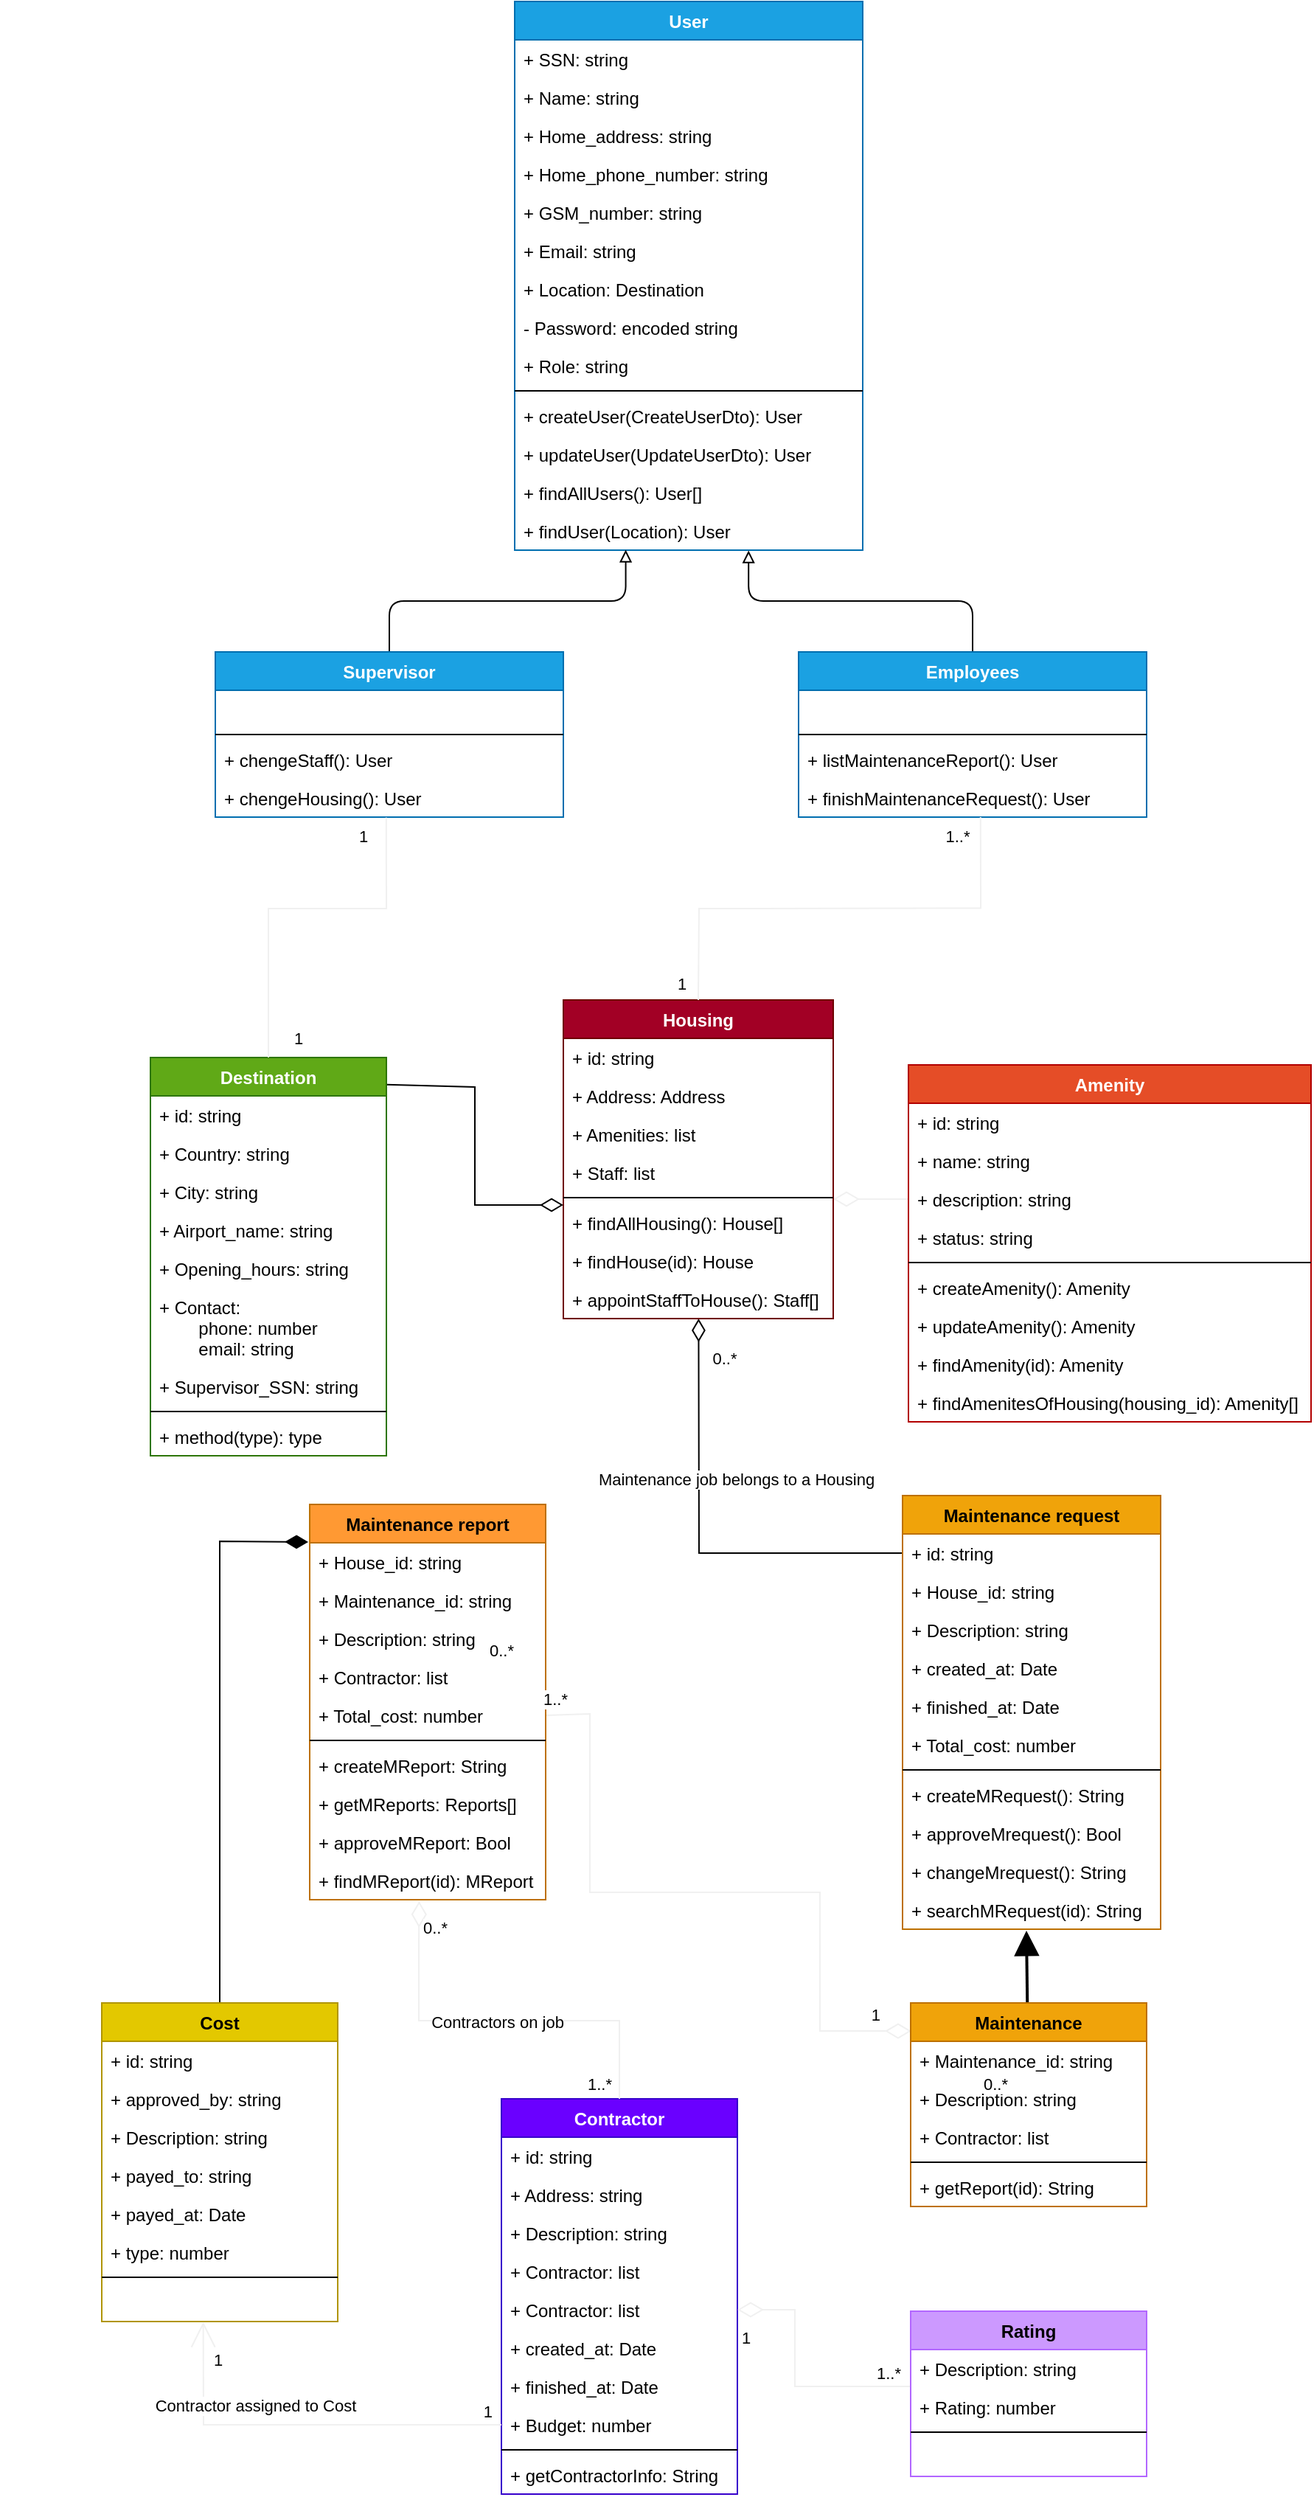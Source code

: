 <mxfile>
    <diagram id="9KU0bBCEW-RaKqwevqUj" name="Page-1">
        <mxGraphModel dx="792" dy="1667" grid="0" gridSize="10" guides="1" tooltips="1" connect="1" arrows="1" fold="1" page="1" pageScale="1" pageWidth="850" pageHeight="1100" math="0" shadow="0">
            <root>
                <mxCell id="0"/>
                <mxCell id="1" parent="0"/>
                <mxCell id="xqXcfZDND8LfCUrQlwkF-1" value="User" style="swimlane;fontStyle=1;align=center;verticalAlign=top;childLayout=stackLayout;horizontal=1;startSize=26;horizontalStack=0;resizeParent=1;resizeParentMax=0;resizeLast=0;collapsible=1;marginBottom=0;fillColor=#1ba1e2;strokeColor=#006EAF;fontColor=#ffffff;" parent="1" vertex="1">
                    <mxGeometry x="307" y="-641" width="236" height="372" as="geometry"/>
                </mxCell>
                <mxCell id="xqXcfZDND8LfCUrQlwkF-2" value="+ SSN: string" style="text;strokeColor=none;fillColor=none;align=left;verticalAlign=top;spacingLeft=4;spacingRight=4;overflow=hidden;rotatable=0;points=[[0,0.5],[1,0.5]];portConstraint=eastwest;" parent="xqXcfZDND8LfCUrQlwkF-1" vertex="1">
                    <mxGeometry y="26" width="236" height="26" as="geometry"/>
                </mxCell>
                <mxCell id="xqXcfZDND8LfCUrQlwkF-5" value="+ Name: string" style="text;strokeColor=none;fillColor=none;align=left;verticalAlign=top;spacingLeft=4;spacingRight=4;overflow=hidden;rotatable=0;points=[[0,0.5],[1,0.5]];portConstraint=eastwest;" parent="xqXcfZDND8LfCUrQlwkF-1" vertex="1">
                    <mxGeometry y="52" width="236" height="26" as="geometry"/>
                </mxCell>
                <mxCell id="61" value="+ Home_address: string" style="text;strokeColor=none;fillColor=none;align=left;verticalAlign=top;spacingLeft=4;spacingRight=4;overflow=hidden;rotatable=0;points=[[0,0.5],[1,0.5]];portConstraint=eastwest;" vertex="1" parent="xqXcfZDND8LfCUrQlwkF-1">
                    <mxGeometry y="78" width="236" height="26" as="geometry"/>
                </mxCell>
                <mxCell id="63" value="+ Home_phone_number: string" style="text;strokeColor=none;fillColor=none;align=left;verticalAlign=top;spacingLeft=4;spacingRight=4;overflow=hidden;rotatable=0;points=[[0,0.5],[1,0.5]];portConstraint=eastwest;" vertex="1" parent="xqXcfZDND8LfCUrQlwkF-1">
                    <mxGeometry y="104" width="236" height="26" as="geometry"/>
                </mxCell>
                <mxCell id="64" value="+ GSM_number: string" style="text;strokeColor=none;fillColor=none;align=left;verticalAlign=top;spacingLeft=4;spacingRight=4;overflow=hidden;rotatable=0;points=[[0,0.5],[1,0.5]];portConstraint=eastwest;" vertex="1" parent="xqXcfZDND8LfCUrQlwkF-1">
                    <mxGeometry y="130" width="236" height="26" as="geometry"/>
                </mxCell>
                <mxCell id="65" value="+ Email: string" style="text;strokeColor=none;fillColor=none;align=left;verticalAlign=top;spacingLeft=4;spacingRight=4;overflow=hidden;rotatable=0;points=[[0,0.5],[1,0.5]];portConstraint=eastwest;" vertex="1" parent="xqXcfZDND8LfCUrQlwkF-1">
                    <mxGeometry y="156" width="236" height="26" as="geometry"/>
                </mxCell>
                <mxCell id="66" value="+ Location: Destination" style="text;strokeColor=none;fillColor=none;align=left;verticalAlign=top;spacingLeft=4;spacingRight=4;overflow=hidden;rotatable=0;points=[[0,0.5],[1,0.5]];portConstraint=eastwest;" vertex="1" parent="xqXcfZDND8LfCUrQlwkF-1">
                    <mxGeometry y="182" width="236" height="26" as="geometry"/>
                </mxCell>
                <mxCell id="xqXcfZDND8LfCUrQlwkF-6" value="- Password: encoded string" style="text;strokeColor=none;fillColor=none;align=left;verticalAlign=top;spacingLeft=4;spacingRight=4;overflow=hidden;rotatable=0;points=[[0,0.5],[1,0.5]];portConstraint=eastwest;" parent="xqXcfZDND8LfCUrQlwkF-1" vertex="1">
                    <mxGeometry y="208" width="236" height="26" as="geometry"/>
                </mxCell>
                <mxCell id="xqXcfZDND8LfCUrQlwkF-7" value="+ Role: string" style="text;strokeColor=none;fillColor=none;align=left;verticalAlign=top;spacingLeft=4;spacingRight=4;overflow=hidden;rotatable=0;points=[[0,0.5],[1,0.5]];portConstraint=eastwest;" parent="xqXcfZDND8LfCUrQlwkF-1" vertex="1">
                    <mxGeometry y="234" width="236" height="26" as="geometry"/>
                </mxCell>
                <mxCell id="xqXcfZDND8LfCUrQlwkF-3" value="" style="line;strokeWidth=1;fillColor=none;align=left;verticalAlign=middle;spacingTop=-1;spacingLeft=3;spacingRight=3;rotatable=0;labelPosition=right;points=[];portConstraint=eastwest;" parent="xqXcfZDND8LfCUrQlwkF-1" vertex="1">
                    <mxGeometry y="260" width="236" height="8" as="geometry"/>
                </mxCell>
                <mxCell id="xqXcfZDND8LfCUrQlwkF-4" value="+ createUser(CreateUserDto): User" style="text;strokeColor=none;fillColor=none;align=left;verticalAlign=top;spacingLeft=4;spacingRight=4;overflow=hidden;rotatable=0;points=[[0,0.5],[1,0.5]];portConstraint=eastwest;" parent="xqXcfZDND8LfCUrQlwkF-1" vertex="1">
                    <mxGeometry y="268" width="236" height="26" as="geometry"/>
                </mxCell>
                <mxCell id="28" value="+ updateUser(UpdateUserDto): User" style="text;strokeColor=none;fillColor=none;align=left;verticalAlign=top;spacingLeft=4;spacingRight=4;overflow=hidden;rotatable=0;points=[[0,0.5],[1,0.5]];portConstraint=eastwest;" vertex="1" parent="xqXcfZDND8LfCUrQlwkF-1">
                    <mxGeometry y="294" width="236" height="26" as="geometry"/>
                </mxCell>
                <mxCell id="29" value="+ findAllUsers(): User[]" style="text;strokeColor=none;fillColor=none;align=left;verticalAlign=top;spacingLeft=4;spacingRight=4;overflow=hidden;rotatable=0;points=[[0,0.5],[1,0.5]];portConstraint=eastwest;" vertex="1" parent="xqXcfZDND8LfCUrQlwkF-1">
                    <mxGeometry y="320" width="236" height="26" as="geometry"/>
                </mxCell>
                <mxCell id="30" value="+ findUser(Location): User" style="text;strokeColor=none;fillColor=none;align=left;verticalAlign=top;spacingLeft=4;spacingRight=4;overflow=hidden;rotatable=0;points=[[0,0.5],[1,0.5]];portConstraint=eastwest;" vertex="1" parent="xqXcfZDND8LfCUrQlwkF-1">
                    <mxGeometry y="346" width="236" height="26" as="geometry"/>
                </mxCell>
                <mxCell id="12" style="edgeStyle=none;html=1;entryX=0;entryY=0.5;entryDx=0;entryDy=0;startArrow=diamondThin;startFill=0;endArrow=none;endFill=0;endSize=14;startSize=13;rounded=0;" edge="1" parent="1" source="xqXcfZDND8LfCUrQlwkF-8" target="xqXcfZDND8LfCUrQlwkF-36">
                    <mxGeometry relative="1" as="geometry">
                        <Array as="points">
                            <mxPoint x="432" y="411"/>
                        </Array>
                    </mxGeometry>
                </mxCell>
                <mxCell id="79" style="edgeStyle=none;rounded=0;jumpStyle=line;html=1;entryX=0;entryY=0.5;entryDx=0;entryDy=0;fontSize=11;startArrow=diamondThin;startFill=0;endArrow=none;endFill=0;startSize=15;endSize=16;strokeColor=#f0f0f0;" edge="1" parent="1" target="70">
                    <mxGeometry relative="1" as="geometry">
                        <mxPoint x="523" y="171" as="sourcePoint"/>
                    </mxGeometry>
                </mxCell>
                <mxCell id="xqXcfZDND8LfCUrQlwkF-8" value="Housing" style="swimlane;fontStyle=1;align=center;verticalAlign=top;childLayout=stackLayout;horizontal=1;startSize=26;horizontalStack=0;resizeParent=1;resizeParentMax=0;resizeLast=0;collapsible=1;marginBottom=0;fillColor=#a20025;strokeColor=#6F0000;fontColor=#ffffff;" parent="1" vertex="1">
                    <mxGeometry x="340" y="36" width="183" height="216" as="geometry"/>
                </mxCell>
                <mxCell id="xqXcfZDND8LfCUrQlwkF-15" value="+ id: string" style="text;strokeColor=none;fillColor=none;align=left;verticalAlign=top;spacingLeft=4;spacingRight=4;overflow=hidden;rotatable=0;points=[[0,0.5],[1,0.5]];portConstraint=eastwest;" parent="xqXcfZDND8LfCUrQlwkF-8" vertex="1">
                    <mxGeometry y="26" width="183" height="26" as="geometry"/>
                </mxCell>
                <mxCell id="xqXcfZDND8LfCUrQlwkF-9" value="+ Address: Address" style="text;strokeColor=none;fillColor=none;align=left;verticalAlign=top;spacingLeft=4;spacingRight=4;overflow=hidden;rotatable=0;points=[[0,0.5],[1,0.5]];portConstraint=eastwest;" parent="xqXcfZDND8LfCUrQlwkF-8" vertex="1">
                    <mxGeometry y="52" width="183" height="26" as="geometry"/>
                </mxCell>
                <mxCell id="xqXcfZDND8LfCUrQlwkF-10" value="+ Amenities: list" style="text;strokeColor=none;fillColor=none;align=left;verticalAlign=top;spacingLeft=4;spacingRight=4;overflow=hidden;rotatable=0;points=[[0,0.5],[1,0.5]];portConstraint=eastwest;" parent="xqXcfZDND8LfCUrQlwkF-8" vertex="1">
                    <mxGeometry y="78" width="183" height="26" as="geometry"/>
                </mxCell>
                <mxCell id="xqXcfZDND8LfCUrQlwkF-11" value="+ Staff: list" style="text;strokeColor=none;fillColor=none;align=left;verticalAlign=top;spacingLeft=4;spacingRight=4;overflow=hidden;rotatable=0;points=[[0,0.5],[1,0.5]];portConstraint=eastwest;" parent="xqXcfZDND8LfCUrQlwkF-8" vertex="1">
                    <mxGeometry y="104" width="183" height="26" as="geometry"/>
                </mxCell>
                <mxCell id="xqXcfZDND8LfCUrQlwkF-13" value="" style="line;strokeWidth=1;fillColor=none;align=left;verticalAlign=middle;spacingTop=-1;spacingLeft=3;spacingRight=3;rotatable=0;labelPosition=right;points=[];portConstraint=eastwest;" parent="xqXcfZDND8LfCUrQlwkF-8" vertex="1">
                    <mxGeometry y="130" width="183" height="8" as="geometry"/>
                </mxCell>
                <mxCell id="xqXcfZDND8LfCUrQlwkF-14" value="+ findAllHousing(): House[] " style="text;strokeColor=none;fillColor=none;align=left;verticalAlign=top;spacingLeft=4;spacingRight=4;overflow=hidden;rotatable=0;points=[[0,0.5],[1,0.5]];portConstraint=eastwest;" parent="xqXcfZDND8LfCUrQlwkF-8" vertex="1">
                    <mxGeometry y="138" width="183" height="26" as="geometry"/>
                </mxCell>
                <mxCell id="119" value="+ findHouse(id): House" style="text;strokeColor=none;fillColor=none;align=left;verticalAlign=top;spacingLeft=4;spacingRight=4;overflow=hidden;rotatable=0;points=[[0,0.5],[1,0.5]];portConstraint=eastwest;" vertex="1" parent="xqXcfZDND8LfCUrQlwkF-8">
                    <mxGeometry y="164" width="183" height="26" as="geometry"/>
                </mxCell>
                <mxCell id="139" value="+ appointStaffToHouse(): Staff[]" style="text;strokeColor=none;fillColor=none;align=left;verticalAlign=top;spacingLeft=4;spacingRight=4;overflow=hidden;rotatable=0;points=[[0,0.5],[1,0.5]];portConstraint=eastwest;" vertex="1" parent="xqXcfZDND8LfCUrQlwkF-8">
                    <mxGeometry y="190" width="183" height="26" as="geometry"/>
                </mxCell>
                <mxCell id="xqXcfZDND8LfCUrQlwkF-16" value="Destination" style="swimlane;fontStyle=1;align=center;verticalAlign=top;childLayout=stackLayout;horizontal=1;startSize=26;horizontalStack=0;resizeParent=1;resizeParentMax=0;resizeLast=0;collapsible=1;marginBottom=0;fillColor=#60a917;strokeColor=#2D7600;fontColor=#ffffff;" parent="1" vertex="1">
                    <mxGeometry x="60" y="75" width="160" height="270" as="geometry"/>
                </mxCell>
                <mxCell id="xqXcfZDND8LfCUrQlwkF-17" value="+ id: string" style="text;strokeColor=none;fillColor=none;align=left;verticalAlign=top;spacingLeft=4;spacingRight=4;overflow=hidden;rotatable=0;points=[[0,0.5],[1,0.5]];portConstraint=eastwest;" parent="xqXcfZDND8LfCUrQlwkF-16" vertex="1">
                    <mxGeometry y="26" width="160" height="26" as="geometry"/>
                </mxCell>
                <mxCell id="xqXcfZDND8LfCUrQlwkF-18" value="+ Country: string" style="text;strokeColor=none;fillColor=none;align=left;verticalAlign=top;spacingLeft=4;spacingRight=4;overflow=hidden;rotatable=0;points=[[0,0.5],[1,0.5]];portConstraint=eastwest;" parent="xqXcfZDND8LfCUrQlwkF-16" vertex="1">
                    <mxGeometry y="52" width="160" height="26" as="geometry"/>
                </mxCell>
                <mxCell id="xqXcfZDND8LfCUrQlwkF-32" value="+ City: string" style="text;strokeColor=none;fillColor=none;align=left;verticalAlign=top;spacingLeft=4;spacingRight=4;overflow=hidden;rotatable=0;points=[[0,0.5],[1,0.5]];portConstraint=eastwest;" parent="xqXcfZDND8LfCUrQlwkF-16" vertex="1">
                    <mxGeometry y="78" width="160" height="26" as="geometry"/>
                </mxCell>
                <mxCell id="xqXcfZDND8LfCUrQlwkF-34" value="+ Airport_name: string" style="text;strokeColor=none;fillColor=none;align=left;verticalAlign=top;spacingLeft=4;spacingRight=4;overflow=hidden;rotatable=0;points=[[0,0.5],[1,0.5]];portConstraint=eastwest;" parent="xqXcfZDND8LfCUrQlwkF-16" vertex="1">
                    <mxGeometry y="104" width="160" height="26" as="geometry"/>
                </mxCell>
                <mxCell id="xqXcfZDND8LfCUrQlwkF-33" value="+ Opening_hours: string" style="text;strokeColor=none;fillColor=none;align=left;verticalAlign=top;spacingLeft=4;spacingRight=4;overflow=hidden;rotatable=0;points=[[0,0.5],[1,0.5]];portConstraint=eastwest;" parent="xqXcfZDND8LfCUrQlwkF-16" vertex="1">
                    <mxGeometry y="130" width="160" height="26" as="geometry"/>
                </mxCell>
                <mxCell id="xqXcfZDND8LfCUrQlwkF-19" value="+ Contact: &#10;        phone: number&#10;        email: string" style="text;strokeColor=none;fillColor=none;align=left;verticalAlign=top;spacingLeft=4;spacingRight=4;overflow=hidden;rotatable=0;points=[[0,0.5],[1,0.5]];portConstraint=eastwest;" parent="xqXcfZDND8LfCUrQlwkF-16" vertex="1">
                    <mxGeometry y="156" width="160" height="54" as="geometry"/>
                </mxCell>
                <mxCell id="xqXcfZDND8LfCUrQlwkF-20" value="+ Supervisor_SSN: string" style="text;strokeColor=none;fillColor=none;align=left;verticalAlign=top;spacingLeft=4;spacingRight=4;overflow=hidden;rotatable=0;points=[[0,0.5],[1,0.5]];portConstraint=eastwest;" parent="xqXcfZDND8LfCUrQlwkF-16" vertex="1">
                    <mxGeometry y="210" width="160" height="26" as="geometry"/>
                </mxCell>
                <mxCell id="xqXcfZDND8LfCUrQlwkF-22" value="" style="line;strokeWidth=1;fillColor=none;align=left;verticalAlign=middle;spacingTop=-1;spacingLeft=3;spacingRight=3;rotatable=0;labelPosition=right;points=[];portConstraint=eastwest;" parent="xqXcfZDND8LfCUrQlwkF-16" vertex="1">
                    <mxGeometry y="236" width="160" height="8" as="geometry"/>
                </mxCell>
                <mxCell id="xqXcfZDND8LfCUrQlwkF-23" value="+ method(type): type" style="text;strokeColor=none;fillColor=none;align=left;verticalAlign=top;spacingLeft=4;spacingRight=4;overflow=hidden;rotatable=0;points=[[0,0.5],[1,0.5]];portConstraint=eastwest;" parent="xqXcfZDND8LfCUrQlwkF-16" vertex="1">
                    <mxGeometry y="244" width="160" height="26" as="geometry"/>
                </mxCell>
                <mxCell id="15" style="edgeStyle=none;html=1;fontSize=8;startArrow=diamondThin;startFill=1;endArrow=none;endFill=0;startSize=13;endSize=14;entryX=0.5;entryY=0;entryDx=0;entryDy=0;exitX=-0.006;exitY=0.095;exitDx=0;exitDy=0;exitPerimeter=0;jumpStyle=line;rounded=0;" edge="1" parent="1" source="80" target="2">
                    <mxGeometry relative="1" as="geometry">
                        <Array as="points">
                            <mxPoint x="107" y="403"/>
                        </Array>
                    </mxGeometry>
                </mxCell>
                <mxCell id="92" style="edgeStyle=none;rounded=0;jumpStyle=line;html=1;entryX=1;entryY=0.5;entryDx=0;entryDy=0;fontSize=11;startArrow=diamondThin;startFill=0;endArrow=none;endFill=0;startSize=15;endSize=16;strokeColor=#f0f0f0;exitX=0.003;exitY=0.138;exitDx=0;exitDy=0;exitPerimeter=0;" edge="1" parent="1" source="110" target="87">
                    <mxGeometry relative="1" as="geometry">
                        <Array as="points">
                            <mxPoint x="514" y="735"/>
                            <mxPoint x="514" y="641"/>
                            <mxPoint x="425" y="641"/>
                            <mxPoint x="358" y="641"/>
                            <mxPoint x="358" y="520"/>
                        </Array>
                    </mxGeometry>
                </mxCell>
                <mxCell id="xqXcfZDND8LfCUrQlwkF-35" value="Maintenance request" style="swimlane;fontStyle=1;align=center;verticalAlign=top;childLayout=stackLayout;horizontal=1;startSize=26;horizontalStack=0;resizeParent=1;resizeParentMax=0;resizeLast=0;collapsible=1;marginBottom=0;fillColor=#f0a30a;strokeColor=#BD7000;fontColor=#000000;" parent="1" vertex="1">
                    <mxGeometry x="570" y="372" width="175" height="294" as="geometry"/>
                </mxCell>
                <mxCell id="xqXcfZDND8LfCUrQlwkF-36" value="+ id: string" style="text;strokeColor=none;fillColor=none;align=left;verticalAlign=top;spacingLeft=4;spacingRight=4;overflow=hidden;rotatable=0;points=[[0,0.5],[1,0.5]];portConstraint=eastwest;" parent="xqXcfZDND8LfCUrQlwkF-35" vertex="1">
                    <mxGeometry y="26" width="175" height="26" as="geometry"/>
                </mxCell>
                <mxCell id="111" value="+ House_id: string" style="text;strokeColor=none;fillColor=none;align=left;verticalAlign=top;spacingLeft=4;spacingRight=4;overflow=hidden;rotatable=0;points=[[0,0.5],[1,0.5]];portConstraint=eastwest;" vertex="1" parent="xqXcfZDND8LfCUrQlwkF-35">
                    <mxGeometry y="52" width="175" height="26" as="geometry"/>
                </mxCell>
                <mxCell id="xqXcfZDND8LfCUrQlwkF-38" value="+ Description: string" style="text;strokeColor=none;fillColor=none;align=left;verticalAlign=top;spacingLeft=4;spacingRight=4;overflow=hidden;rotatable=0;points=[[0,0.5],[1,0.5]];portConstraint=eastwest;" parent="xqXcfZDND8LfCUrQlwkF-35" vertex="1">
                    <mxGeometry y="78" width="175" height="26" as="geometry"/>
                </mxCell>
                <mxCell id="xqXcfZDND8LfCUrQlwkF-40" value="+ created_at: Date" style="text;strokeColor=none;fillColor=none;align=left;verticalAlign=top;spacingLeft=4;spacingRight=4;overflow=hidden;rotatable=0;points=[[0,0.5],[1,0.5]];portConstraint=eastwest;" parent="xqXcfZDND8LfCUrQlwkF-35" vertex="1">
                    <mxGeometry y="104" width="175" height="26" as="geometry"/>
                </mxCell>
                <mxCell id="101" value="+ finished_at: Date" style="text;strokeColor=none;fillColor=none;align=left;verticalAlign=top;spacingLeft=4;spacingRight=4;overflow=hidden;rotatable=0;points=[[0,0.5],[1,0.5]];portConstraint=eastwest;" vertex="1" parent="xqXcfZDND8LfCUrQlwkF-35">
                    <mxGeometry y="130" width="175" height="26" as="geometry"/>
                </mxCell>
                <mxCell id="115" value="+ Total_cost: number" style="text;strokeColor=none;fillColor=none;align=left;verticalAlign=top;spacingLeft=4;spacingRight=4;overflow=hidden;rotatable=0;points=[[0,0.5],[1,0.5]];portConstraint=eastwest;" vertex="1" parent="xqXcfZDND8LfCUrQlwkF-35">
                    <mxGeometry y="156" width="175" height="26" as="geometry"/>
                </mxCell>
                <mxCell id="xqXcfZDND8LfCUrQlwkF-41" value="" style="line;strokeWidth=1;fillColor=none;align=left;verticalAlign=middle;spacingTop=-1;spacingLeft=3;spacingRight=3;rotatable=0;labelPosition=right;points=[];portConstraint=eastwest;" parent="xqXcfZDND8LfCUrQlwkF-35" vertex="1">
                    <mxGeometry y="182" width="175" height="8" as="geometry"/>
                </mxCell>
                <mxCell id="xqXcfZDND8LfCUrQlwkF-42" value="+ createMRequest(): String" style="text;strokeColor=none;fillColor=none;align=left;verticalAlign=top;spacingLeft=4;spacingRight=4;overflow=hidden;rotatable=0;points=[[0,0.5],[1,0.5]];portConstraint=eastwest;" parent="xqXcfZDND8LfCUrQlwkF-35" vertex="1">
                    <mxGeometry y="190" width="175" height="26" as="geometry"/>
                </mxCell>
                <mxCell id="125" value="+ approveMrequest(): Bool" style="text;strokeColor=none;fillColor=none;align=left;verticalAlign=top;spacingLeft=4;spacingRight=4;overflow=hidden;rotatable=0;points=[[0,0.5],[1,0.5]];portConstraint=eastwest;" vertex="1" parent="xqXcfZDND8LfCUrQlwkF-35">
                    <mxGeometry y="216" width="175" height="26" as="geometry"/>
                </mxCell>
                <mxCell id="137" value="+ changeMrequest(): String" style="text;strokeColor=none;fillColor=none;align=left;verticalAlign=top;spacingLeft=4;spacingRight=4;overflow=hidden;rotatable=0;points=[[0,0.5],[1,0.5]];portConstraint=eastwest;" vertex="1" parent="xqXcfZDND8LfCUrQlwkF-35">
                    <mxGeometry y="242" width="175" height="26" as="geometry"/>
                </mxCell>
                <mxCell id="136" value="+ searchMRequest(id): String " style="text;strokeColor=none;fillColor=none;align=left;verticalAlign=top;spacingLeft=4;spacingRight=4;overflow=hidden;rotatable=0;points=[[0,0.5],[1,0.5]];portConstraint=eastwest;" vertex="1" parent="xqXcfZDND8LfCUrQlwkF-35">
                    <mxGeometry y="268" width="175" height="26" as="geometry"/>
                </mxCell>
                <mxCell id="2" value="Cost" style="swimlane;fontStyle=1;align=center;verticalAlign=top;childLayout=stackLayout;horizontal=1;startSize=26;horizontalStack=0;resizeParent=1;resizeParentMax=0;resizeLast=0;collapsible=1;marginBottom=0;fillColor=#e3c800;strokeColor=#B09500;fontColor=#000000;" vertex="1" parent="1">
                    <mxGeometry x="27" y="716" width="160" height="216" as="geometry"/>
                </mxCell>
                <mxCell id="3" value="+ id: string" style="text;strokeColor=none;fillColor=none;align=left;verticalAlign=top;spacingLeft=4;spacingRight=4;overflow=hidden;rotatable=0;points=[[0,0.5],[1,0.5]];portConstraint=eastwest;" vertex="1" parent="2">
                    <mxGeometry y="26" width="160" height="26" as="geometry"/>
                </mxCell>
                <mxCell id="4" value="+ approved_by: string" style="text;strokeColor=none;fillColor=none;align=left;verticalAlign=top;spacingLeft=4;spacingRight=4;overflow=hidden;rotatable=0;points=[[0,0.5],[1,0.5]];portConstraint=eastwest;" vertex="1" parent="2">
                    <mxGeometry y="52" width="160" height="26" as="geometry"/>
                </mxCell>
                <mxCell id="5" value="+ Description: string" style="text;strokeColor=none;fillColor=none;align=left;verticalAlign=top;spacingLeft=4;spacingRight=4;overflow=hidden;rotatable=0;points=[[0,0.5],[1,0.5]];portConstraint=eastwest;" vertex="1" parent="2">
                    <mxGeometry y="78" width="160" height="26" as="geometry"/>
                </mxCell>
                <mxCell id="6" value="+ payed_to: string" style="text;strokeColor=none;fillColor=none;align=left;verticalAlign=top;spacingLeft=4;spacingRight=4;overflow=hidden;rotatable=0;points=[[0,0.5],[1,0.5]];portConstraint=eastwest;" vertex="1" parent="2">
                    <mxGeometry y="104" width="160" height="26" as="geometry"/>
                </mxCell>
                <mxCell id="7" value="+ payed_at: Date" style="text;strokeColor=none;fillColor=none;align=left;verticalAlign=top;spacingLeft=4;spacingRight=4;overflow=hidden;rotatable=0;points=[[0,0.5],[1,0.5]];portConstraint=eastwest;" vertex="1" parent="2">
                    <mxGeometry y="130" width="160" height="26" as="geometry"/>
                </mxCell>
                <mxCell id="9" value="+ type: number" style="text;strokeColor=none;fillColor=none;align=left;verticalAlign=top;spacingLeft=4;spacingRight=4;overflow=hidden;rotatable=0;points=[[0,0.5],[1,0.5]];portConstraint=eastwest;" vertex="1" parent="2">
                    <mxGeometry y="156" width="160" height="26" as="geometry"/>
                </mxCell>
                <mxCell id="10" value="" style="line;strokeWidth=1;fillColor=none;align=left;verticalAlign=middle;spacingTop=-1;spacingLeft=3;spacingRight=3;rotatable=0;labelPosition=right;points=[];portConstraint=eastwest;" vertex="1" parent="2">
                    <mxGeometry y="182" width="160" height="8" as="geometry"/>
                </mxCell>
                <mxCell id="11" value=" " style="text;strokeColor=none;fillColor=none;align=left;verticalAlign=top;spacingLeft=4;spacingRight=4;overflow=hidden;rotatable=0;points=[[0,0.5],[1,0.5]];portConstraint=eastwest;" vertex="1" parent="2">
                    <mxGeometry y="190" width="160" height="26" as="geometry"/>
                </mxCell>
                <mxCell id="13" value="0..*" style="text;html=1;resizable=0;autosize=1;align=center;verticalAlign=middle;points=[];fillColor=none;strokeColor=none;rounded=0;fontSize=11;" vertex="1" parent="1">
                    <mxGeometry x="435" y="270" width="27" height="17" as="geometry"/>
                </mxCell>
                <mxCell id="16" value="Contractor" style="swimlane;fontStyle=1;align=center;verticalAlign=top;childLayout=stackLayout;horizontal=1;startSize=26;horizontalStack=0;resizeParent=1;resizeParentMax=0;resizeLast=0;collapsible=1;marginBottom=0;strokeColor=#3700CC;fontColor=#ffffff;fillColor=#6a00ff;" vertex="1" parent="1">
                    <mxGeometry x="298" y="781" width="160" height="268" as="geometry"/>
                </mxCell>
                <mxCell id="17" value="+ id: string" style="text;strokeColor=none;fillColor=none;align=left;verticalAlign=top;spacingLeft=4;spacingRight=4;overflow=hidden;rotatable=0;points=[[0,0.5],[1,0.5]];portConstraint=eastwest;" vertex="1" parent="16">
                    <mxGeometry y="26" width="160" height="26" as="geometry"/>
                </mxCell>
                <mxCell id="18" value="+ Address: string" style="text;strokeColor=none;fillColor=none;align=left;verticalAlign=top;spacingLeft=4;spacingRight=4;overflow=hidden;rotatable=0;points=[[0,0.5],[1,0.5]];portConstraint=eastwest;" vertex="1" parent="16">
                    <mxGeometry y="52" width="160" height="26" as="geometry"/>
                </mxCell>
                <mxCell id="19" value="+ Description: string" style="text;strokeColor=none;fillColor=none;align=left;verticalAlign=top;spacingLeft=4;spacingRight=4;overflow=hidden;rotatable=0;points=[[0,0.5],[1,0.5]];portConstraint=eastwest;" vertex="1" parent="16">
                    <mxGeometry y="78" width="160" height="26" as="geometry"/>
                </mxCell>
                <mxCell id="36" value="+ Contractor: list" style="text;strokeColor=none;fillColor=none;align=left;verticalAlign=top;spacingLeft=4;spacingRight=4;overflow=hidden;rotatable=0;points=[[0,0.5],[1,0.5]];portConstraint=eastwest;" vertex="1" parent="16">
                    <mxGeometry y="104" width="160" height="26" as="geometry"/>
                </mxCell>
                <mxCell id="20" value="+ Contractor: list" style="text;strokeColor=none;fillColor=none;align=left;verticalAlign=top;spacingLeft=4;spacingRight=4;overflow=hidden;rotatable=0;points=[[0,0.5],[1,0.5]];portConstraint=eastwest;" vertex="1" parent="16">
                    <mxGeometry y="130" width="160" height="26" as="geometry"/>
                </mxCell>
                <mxCell id="21" value="+ created_at: Date" style="text;strokeColor=none;fillColor=none;align=left;verticalAlign=top;spacingLeft=4;spacingRight=4;overflow=hidden;rotatable=0;points=[[0,0.5],[1,0.5]];portConstraint=eastwest;" vertex="1" parent="16">
                    <mxGeometry y="156" width="160" height="26" as="geometry"/>
                </mxCell>
                <mxCell id="22" value="+ finished_at: Date" style="text;strokeColor=none;fillColor=none;align=left;verticalAlign=top;spacingLeft=4;spacingRight=4;overflow=hidden;rotatable=0;points=[[0,0.5],[1,0.5]];portConstraint=eastwest;" vertex="1" parent="16">
                    <mxGeometry y="182" width="160" height="26" as="geometry"/>
                </mxCell>
                <mxCell id="23" value="+ Budget: number" style="text;strokeColor=none;fillColor=none;align=left;verticalAlign=top;spacingLeft=4;spacingRight=4;overflow=hidden;rotatable=0;points=[[0,0.5],[1,0.5]];portConstraint=eastwest;" vertex="1" parent="16">
                    <mxGeometry y="208" width="160" height="26" as="geometry"/>
                </mxCell>
                <mxCell id="24" value="" style="line;strokeWidth=1;fillColor=none;align=left;verticalAlign=middle;spacingTop=-1;spacingLeft=3;spacingRight=3;rotatable=0;labelPosition=right;points=[];portConstraint=eastwest;" vertex="1" parent="16">
                    <mxGeometry y="234" width="160" height="8" as="geometry"/>
                </mxCell>
                <mxCell id="25" value="+ getContractorInfo: String" style="text;strokeColor=none;fillColor=none;align=left;verticalAlign=top;spacingLeft=4;spacingRight=4;overflow=hidden;rotatable=0;points=[[0,0.5],[1,0.5]];portConstraint=eastwest;" vertex="1" parent="16">
                    <mxGeometry y="242" width="160" height="26" as="geometry"/>
                </mxCell>
                <mxCell id="27" style="edgeStyle=none;html=1;entryX=1.003;entryY=0.068;entryDx=0;entryDy=0;startArrow=diamondThin;startFill=0;endArrow=none;endFill=0;endSize=14;startSize=13;entryPerimeter=0;rounded=0;" edge="1" parent="1" target="xqXcfZDND8LfCUrQlwkF-16">
                    <mxGeometry relative="1" as="geometry">
                        <mxPoint x="340" y="175" as="sourcePoint"/>
                        <mxPoint x="420" y="356" as="targetPoint"/>
                        <Array as="points">
                            <mxPoint x="280" y="175"/>
                            <mxPoint x="280" y="95"/>
                        </Array>
                    </mxGeometry>
                </mxCell>
                <mxCell id="32" value="" style="endArrow=none;html=1;fontSize=11;startSize=15;endSize=16;strokeColor=#f0f0f0;endFill=0;startArrow=open;startFill=0;exitX=0.43;exitY=1.01;exitDx=0;exitDy=0;exitPerimeter=0;rounded=0;entryX=0;entryY=0.5;entryDx=0;entryDy=0;" edge="1" parent="1" source="11" target="23">
                    <mxGeometry relative="1" as="geometry">
                        <mxPoint x="107" y="902" as="sourcePoint"/>
                        <mxPoint x="201" y="926" as="targetPoint"/>
                        <Array as="points">
                            <mxPoint x="96" y="1002"/>
                        </Array>
                    </mxGeometry>
                </mxCell>
                <mxCell id="33" value="Contractor assigned to Cost" style="edgeLabel;resizable=0;html=1;align=center;verticalAlign=middle;" connectable="0" vertex="1" parent="32">
                    <mxGeometry relative="1" as="geometry">
                        <mxPoint x="-32" y="-13" as="offset"/>
                    </mxGeometry>
                </mxCell>
                <mxCell id="34" value="1" style="edgeLabel;resizable=0;html=1;align=left;verticalAlign=bottom;" connectable="0" vertex="1" parent="32">
                    <mxGeometry x="-1" relative="1" as="geometry">
                        <mxPoint x="5" y="34" as="offset"/>
                    </mxGeometry>
                </mxCell>
                <mxCell id="35" value="1" style="edgeLabel;resizable=0;html=1;align=right;verticalAlign=bottom;" connectable="0" vertex="1" parent="32">
                    <mxGeometry x="1" relative="1" as="geometry">
                        <mxPoint x="-5" y="-1" as="offset"/>
                    </mxGeometry>
                </mxCell>
                <mxCell id="37" value="" style="endArrow=none;html=1;fontSize=11;startSize=15;endSize=16;strokeColor=#f0f0f0;endFill=0;startArrow=diamondThin;startFill=0;rounded=0;entryX=0.5;entryY=0;entryDx=0;entryDy=0;exitX=0.464;exitY=1.038;exitDx=0;exitDy=0;exitPerimeter=0;" edge="1" parent="1" source="143" target="16">
                    <mxGeometry relative="1" as="geometry">
                        <mxPoint x="242" y="630" as="sourcePoint"/>
                        <mxPoint x="304" y="734" as="targetPoint"/>
                        <Array as="points">
                            <mxPoint x="242" y="676"/>
                            <mxPoint x="242" y="728"/>
                            <mxPoint x="378" y="728"/>
                        </Array>
                    </mxGeometry>
                </mxCell>
                <mxCell id="38" value="Contractors on job" style="edgeLabel;resizable=0;html=1;align=center;verticalAlign=middle;" connectable="0" vertex="1" parent="37">
                    <mxGeometry relative="1" as="geometry">
                        <mxPoint x="-1" y="1" as="offset"/>
                    </mxGeometry>
                </mxCell>
                <mxCell id="39" value="0..*" style="edgeLabel;resizable=0;html=1;align=left;verticalAlign=bottom;" connectable="0" vertex="1" parent="37">
                    <mxGeometry x="-1" relative="1" as="geometry">
                        <mxPoint x="1" y="27" as="offset"/>
                    </mxGeometry>
                </mxCell>
                <mxCell id="40" value="1..*" style="edgeLabel;resizable=0;html=1;align=right;verticalAlign=bottom;" connectable="0" vertex="1" parent="37">
                    <mxGeometry x="1" relative="1" as="geometry">
                        <mxPoint x="-5" y="-1" as="offset"/>
                    </mxGeometry>
                </mxCell>
                <mxCell id="41" value="Maintenance job belongs to a Housing" style="edgeLabel;resizable=0;html=1;align=center;verticalAlign=middle;" connectable="0" vertex="1" parent="37">
                    <mxGeometry relative="1" as="geometry">
                        <mxPoint x="161" y="-367" as="offset"/>
                    </mxGeometry>
                </mxCell>
                <mxCell id="93" value="0..*" style="edgeLabel;resizable=0;html=1;align=left;verticalAlign=bottom;" connectable="0" vertex="1" parent="37">
                    <mxGeometry x="-1" relative="1" as="geometry">
                        <mxPoint x="46" y="-161" as="offset"/>
                    </mxGeometry>
                </mxCell>
                <mxCell id="167" style="edgeStyle=orthogonalEdgeStyle;html=1;entryX=0.319;entryY=0.991;entryDx=0;entryDy=0;entryPerimeter=0;startArrow=none;startFill=0;endArrow=block;endFill=0;" edge="1" parent="1" source="42" target="30">
                    <mxGeometry relative="1" as="geometry"/>
                </mxCell>
                <mxCell id="42" value="Supervisor" style="swimlane;fontStyle=1;align=center;verticalAlign=top;childLayout=stackLayout;horizontal=1;startSize=26;horizontalStack=0;resizeParent=1;resizeParentMax=0;resizeLast=0;collapsible=1;marginBottom=0;fillColor=#1ba1e2;strokeColor=#006EAF;fontColor=#ffffff;" vertex="1" parent="1">
                    <mxGeometry x="104" y="-200" width="236" height="112" as="geometry"/>
                </mxCell>
                <mxCell id="43" value=" " style="text;strokeColor=none;fillColor=none;align=left;verticalAlign=top;spacingLeft=4;spacingRight=4;overflow=hidden;rotatable=0;points=[[0,0.5],[1,0.5]];portConstraint=eastwest;" vertex="1" parent="42">
                    <mxGeometry y="26" width="236" height="26" as="geometry"/>
                </mxCell>
                <mxCell id="47" value="" style="line;strokeWidth=1;fillColor=none;align=left;verticalAlign=middle;spacingTop=-1;spacingLeft=3;spacingRight=3;rotatable=0;labelPosition=right;points=[];portConstraint=eastwest;" vertex="1" parent="42">
                    <mxGeometry y="52" width="236" height="8" as="geometry"/>
                </mxCell>
                <mxCell id="104" value="+ chengeStaff(): User" style="text;strokeColor=none;fillColor=none;align=left;verticalAlign=top;spacingLeft=4;spacingRight=4;overflow=hidden;rotatable=0;points=[[0,0.5],[1,0.5]];portConstraint=eastwest;" vertex="1" parent="42">
                    <mxGeometry y="60" width="236" height="26" as="geometry"/>
                </mxCell>
                <mxCell id="106" value="+ chengeHousing(): User" style="text;strokeColor=none;fillColor=none;align=left;verticalAlign=top;spacingLeft=4;spacingRight=4;overflow=hidden;rotatable=0;points=[[0,0.5],[1,0.5]];portConstraint=eastwest;" vertex="1" parent="42">
                    <mxGeometry y="86" width="236" height="26" as="geometry"/>
                </mxCell>
                <mxCell id="168" style="edgeStyle=orthogonalEdgeStyle;html=1;entryX=0.672;entryY=1.009;entryDx=0;entryDy=0;entryPerimeter=0;startArrow=none;startFill=0;endArrow=block;endFill=0;" edge="1" parent="1" source="54" target="30">
                    <mxGeometry relative="1" as="geometry"/>
                </mxCell>
                <mxCell id="54" value="Employees" style="swimlane;fontStyle=1;align=center;verticalAlign=top;childLayout=stackLayout;horizontal=1;startSize=26;horizontalStack=0;resizeParent=1;resizeParentMax=0;resizeLast=0;collapsible=1;marginBottom=0;fillColor=#1ba1e2;strokeColor=#006EAF;fontColor=#ffffff;" vertex="1" parent="1">
                    <mxGeometry x="499.5" y="-200" width="236" height="112" as="geometry"/>
                </mxCell>
                <mxCell id="60" value=" " style="text;strokeColor=none;fillColor=none;align=left;verticalAlign=top;spacingLeft=4;spacingRight=4;overflow=hidden;rotatable=0;points=[[0,0.5],[1,0.5]];portConstraint=eastwest;" vertex="1" parent="54">
                    <mxGeometry y="26" width="236" height="26" as="geometry"/>
                </mxCell>
                <mxCell id="56" value="" style="line;strokeWidth=1;fillColor=none;align=left;verticalAlign=middle;spacingTop=-1;spacingLeft=3;spacingRight=3;rotatable=0;labelPosition=right;points=[];portConstraint=eastwest;" vertex="1" parent="54">
                    <mxGeometry y="52" width="236" height="8" as="geometry"/>
                </mxCell>
                <mxCell id="57" value="+ listMaintenanceReport(): User" style="text;strokeColor=none;fillColor=none;align=left;verticalAlign=top;spacingLeft=4;spacingRight=4;overflow=hidden;rotatable=0;points=[[0,0.5],[1,0.5]];portConstraint=eastwest;" vertex="1" parent="54">
                    <mxGeometry y="60" width="236" height="26" as="geometry"/>
                </mxCell>
                <mxCell id="109" value="+ finishMaintenanceRequest(): User" style="text;strokeColor=none;fillColor=none;align=left;verticalAlign=top;spacingLeft=4;spacingRight=4;overflow=hidden;rotatable=0;points=[[0,0.5],[1,0.5]];portConstraint=eastwest;" vertex="1" parent="54">
                    <mxGeometry y="86" width="236" height="26" as="geometry"/>
                </mxCell>
                <mxCell id="67" value="Amenity" style="swimlane;fontStyle=1;align=center;verticalAlign=top;childLayout=stackLayout;horizontal=1;startSize=26;horizontalStack=0;resizeParent=1;resizeParentMax=0;resizeLast=0;collapsible=1;marginBottom=0;strokeColor=#B20000;fontColor=#ffffff;fillColor=#E54D27;" vertex="1" parent="1">
                    <mxGeometry x="574" y="80" width="273" height="242" as="geometry"/>
                </mxCell>
                <mxCell id="68" value="+ id: string" style="text;strokeColor=none;fillColor=none;align=left;verticalAlign=top;spacingLeft=4;spacingRight=4;overflow=hidden;rotatable=0;points=[[0,0.5],[1,0.5]];portConstraint=eastwest;" vertex="1" parent="67">
                    <mxGeometry y="26" width="273" height="26" as="geometry"/>
                </mxCell>
                <mxCell id="69" value="+ name: string" style="text;strokeColor=none;fillColor=none;align=left;verticalAlign=top;spacingLeft=4;spacingRight=4;overflow=hidden;rotatable=0;points=[[0,0.5],[1,0.5]];portConstraint=eastwest;" vertex="1" parent="67">
                    <mxGeometry y="52" width="273" height="26" as="geometry"/>
                </mxCell>
                <mxCell id="70" value="+ description: string" style="text;strokeColor=none;fillColor=none;align=left;verticalAlign=top;spacingLeft=4;spacingRight=4;overflow=hidden;rotatable=0;points=[[0,0.5],[1,0.5]];portConstraint=eastwest;" vertex="1" parent="67">
                    <mxGeometry y="78" width="273" height="26" as="geometry"/>
                </mxCell>
                <mxCell id="72" value="+ status: string" style="text;strokeColor=none;fillColor=none;align=left;verticalAlign=top;spacingLeft=4;spacingRight=4;overflow=hidden;rotatable=0;points=[[0,0.5],[1,0.5]];portConstraint=eastwest;" vertex="1" parent="67">
                    <mxGeometry y="104" width="273" height="26" as="geometry"/>
                </mxCell>
                <mxCell id="73" value="" style="line;strokeWidth=1;fillColor=none;align=left;verticalAlign=middle;spacingTop=-1;spacingLeft=3;spacingRight=3;rotatable=0;labelPosition=right;points=[];portConstraint=eastwest;" vertex="1" parent="67">
                    <mxGeometry y="130" width="273" height="8" as="geometry"/>
                </mxCell>
                <mxCell id="74" value="+ createAmenity(): Amenity" style="text;strokeColor=none;fillColor=none;align=left;verticalAlign=top;spacingLeft=4;spacingRight=4;overflow=hidden;rotatable=0;points=[[0,0.5],[1,0.5]];portConstraint=eastwest;" vertex="1" parent="67">
                    <mxGeometry y="138" width="273" height="26" as="geometry"/>
                </mxCell>
                <mxCell id="75" value="+ updateAmenity(): Amenity" style="text;strokeColor=none;fillColor=none;align=left;verticalAlign=top;spacingLeft=4;spacingRight=4;overflow=hidden;rotatable=0;points=[[0,0.5],[1,0.5]];portConstraint=eastwest;" vertex="1" parent="67">
                    <mxGeometry y="164" width="273" height="26" as="geometry"/>
                </mxCell>
                <mxCell id="76" value="+ findAmenity(id): Amenity" style="text;strokeColor=none;fillColor=none;align=left;verticalAlign=top;spacingLeft=4;spacingRight=4;overflow=hidden;rotatable=0;points=[[0,0.5],[1,0.5]];portConstraint=eastwest;" vertex="1" parent="67">
                    <mxGeometry y="190" width="273" height="26" as="geometry"/>
                </mxCell>
                <mxCell id="77" value="+ findAmenitesOfHousing(housing_id): Amenity[]" style="text;strokeColor=none;fillColor=none;align=left;verticalAlign=top;spacingLeft=4;spacingRight=4;overflow=hidden;rotatable=0;points=[[0,0.5],[1,0.5]];portConstraint=eastwest;" vertex="1" parent="67">
                    <mxGeometry y="216" width="273" height="26" as="geometry"/>
                </mxCell>
                <mxCell id="80" value="Maintenance report" style="swimlane;fontStyle=1;align=center;verticalAlign=top;childLayout=stackLayout;horizontal=1;startSize=26;horizontalStack=0;resizeParent=1;resizeParentMax=0;resizeLast=0;collapsible=1;marginBottom=0;strokeColor=#BD7000;fontColor=#000000;fillColor=#FF9933;" vertex="1" parent="1">
                    <mxGeometry x="168" y="378" width="160" height="268" as="geometry"/>
                </mxCell>
                <mxCell id="81" value="+ House_id: string" style="text;strokeColor=none;fillColor=none;align=left;verticalAlign=top;spacingLeft=4;spacingRight=4;overflow=hidden;rotatable=0;points=[[0,0.5],[1,0.5]];portConstraint=eastwest;" vertex="1" parent="80">
                    <mxGeometry y="26" width="160" height="26" as="geometry"/>
                </mxCell>
                <mxCell id="82" value="+ Maintenance_id: string" style="text;strokeColor=none;fillColor=none;align=left;verticalAlign=top;spacingLeft=4;spacingRight=4;overflow=hidden;rotatable=0;points=[[0,0.5],[1,0.5]];portConstraint=eastwest;" vertex="1" parent="80">
                    <mxGeometry y="52" width="160" height="26" as="geometry"/>
                </mxCell>
                <mxCell id="83" value="+ Description: string" style="text;strokeColor=none;fillColor=none;align=left;verticalAlign=top;spacingLeft=4;spacingRight=4;overflow=hidden;rotatable=0;points=[[0,0.5],[1,0.5]];portConstraint=eastwest;" vertex="1" parent="80">
                    <mxGeometry y="78" width="160" height="26" as="geometry"/>
                </mxCell>
                <mxCell id="84" value="+ Contractor: list" style="text;strokeColor=none;fillColor=none;align=left;verticalAlign=top;spacingLeft=4;spacingRight=4;overflow=hidden;rotatable=0;points=[[0,0.5],[1,0.5]];portConstraint=eastwest;" vertex="1" parent="80">
                    <mxGeometry y="104" width="160" height="26" as="geometry"/>
                </mxCell>
                <mxCell id="87" value="+ Total_cost: number" style="text;strokeColor=none;fillColor=none;align=left;verticalAlign=top;spacingLeft=4;spacingRight=4;overflow=hidden;rotatable=0;points=[[0,0.5],[1,0.5]];portConstraint=eastwest;" vertex="1" parent="80">
                    <mxGeometry y="130" width="160" height="26" as="geometry"/>
                </mxCell>
                <mxCell id="88" value="" style="line;strokeWidth=1;fillColor=none;align=left;verticalAlign=middle;spacingTop=-1;spacingLeft=3;spacingRight=3;rotatable=0;labelPosition=right;points=[];portConstraint=eastwest;" vertex="1" parent="80">
                    <mxGeometry y="156" width="160" height="8" as="geometry"/>
                </mxCell>
                <mxCell id="89" value="+ createMReport: String" style="text;strokeColor=none;fillColor=none;align=left;verticalAlign=top;spacingLeft=4;spacingRight=4;overflow=hidden;rotatable=0;points=[[0,0.5],[1,0.5]];portConstraint=eastwest;" vertex="1" parent="80">
                    <mxGeometry y="164" width="160" height="26" as="geometry"/>
                </mxCell>
                <mxCell id="141" value="+ getMReports: Reports[]" style="text;strokeColor=none;fillColor=none;align=left;verticalAlign=top;spacingLeft=4;spacingRight=4;overflow=hidden;rotatable=0;points=[[0,0.5],[1,0.5]];portConstraint=eastwest;" vertex="1" parent="80">
                    <mxGeometry y="190" width="160" height="26" as="geometry"/>
                </mxCell>
                <mxCell id="142" value="+ approveMReport: Bool" style="text;strokeColor=none;fillColor=none;align=left;verticalAlign=top;spacingLeft=4;spacingRight=4;overflow=hidden;rotatable=0;points=[[0,0.5],[1,0.5]];portConstraint=eastwest;" vertex="1" parent="80">
                    <mxGeometry y="216" width="160" height="26" as="geometry"/>
                </mxCell>
                <mxCell id="143" value="+ findMReport(id): MReport " style="text;strokeColor=none;fillColor=none;align=left;verticalAlign=top;spacingLeft=4;spacingRight=4;overflow=hidden;rotatable=0;points=[[0,0.5],[1,0.5]];portConstraint=eastwest;" vertex="1" parent="80">
                    <mxGeometry y="242" width="160" height="26" as="geometry"/>
                </mxCell>
                <mxCell id="102" value="1" style="edgeLabel;resizable=0;html=1;align=right;verticalAlign=bottom;" connectable="0" vertex="1" parent="1">
                    <mxGeometry x="365.997" y="824" as="geometry">
                        <mxPoint x="190" y="-92" as="offset"/>
                    </mxGeometry>
                </mxCell>
                <mxCell id="103" value="1..*" style="edgeLabel;resizable=0;html=1;align=right;verticalAlign=bottom;" connectable="0" vertex="1" parent="1">
                    <mxGeometry x="-41.003" y="704" as="geometry">
                        <mxPoint x="385" y="-186" as="offset"/>
                    </mxGeometry>
                </mxCell>
                <mxCell id="118" style="edgeStyle=none;html=1;endSize=12;endArrow=block;endFill=1;startSize=8;strokeWidth=2;entryX=0.48;entryY=1.038;entryDx=0;entryDy=0;entryPerimeter=0;" edge="1" parent="1" source="110" target="136">
                    <mxGeometry relative="1" as="geometry">
                        <mxPoint x="468" y="644" as="targetPoint"/>
                    </mxGeometry>
                </mxCell>
                <mxCell id="110" value="Maintenance" style="swimlane;fontStyle=1;align=center;verticalAlign=top;childLayout=stackLayout;horizontal=1;startSize=26;horizontalStack=0;resizeParent=1;resizeParentMax=0;resizeLast=0;collapsible=1;marginBottom=0;fillColor=#f0a30a;strokeColor=#BD7000;fontColor=#000000;" vertex="1" parent="1">
                    <mxGeometry x="575.5" y="716" width="160" height="138" as="geometry"/>
                </mxCell>
                <mxCell id="112" value="+ Maintenance_id: string" style="text;strokeColor=none;fillColor=none;align=left;verticalAlign=top;spacingLeft=4;spacingRight=4;overflow=hidden;rotatable=0;points=[[0,0.5],[1,0.5]];portConstraint=eastwest;" vertex="1" parent="110">
                    <mxGeometry y="26" width="160" height="26" as="geometry"/>
                </mxCell>
                <mxCell id="113" value="+ Description: string" style="text;strokeColor=none;fillColor=none;align=left;verticalAlign=top;spacingLeft=4;spacingRight=4;overflow=hidden;rotatable=0;points=[[0,0.5],[1,0.5]];portConstraint=eastwest;" vertex="1" parent="110">
                    <mxGeometry y="52" width="160" height="26" as="geometry"/>
                </mxCell>
                <mxCell id="114" value="+ Contractor: list" style="text;strokeColor=none;fillColor=none;align=left;verticalAlign=top;spacingLeft=4;spacingRight=4;overflow=hidden;rotatable=0;points=[[0,0.5],[1,0.5]];portConstraint=eastwest;" vertex="1" parent="110">
                    <mxGeometry y="78" width="160" height="26" as="geometry"/>
                </mxCell>
                <mxCell id="116" value="" style="line;strokeWidth=1;fillColor=none;align=left;verticalAlign=middle;spacingTop=-1;spacingLeft=3;spacingRight=3;rotatable=0;labelPosition=right;points=[];portConstraint=eastwest;" vertex="1" parent="110">
                    <mxGeometry y="104" width="160" height="8" as="geometry"/>
                </mxCell>
                <mxCell id="117" value="+ getReport(id): String" style="text;strokeColor=none;fillColor=none;align=left;verticalAlign=top;spacingLeft=4;spacingRight=4;overflow=hidden;rotatable=0;points=[[0,0.5],[1,0.5]];portConstraint=eastwest;" vertex="1" parent="110">
                    <mxGeometry y="112" width="160" height="26" as="geometry"/>
                </mxCell>
                <mxCell id="145" value="Rating" style="swimlane;fontStyle=1;align=center;verticalAlign=top;childLayout=stackLayout;horizontal=1;startSize=26;horizontalStack=0;resizeParent=1;resizeParentMax=0;resizeLast=0;collapsible=1;marginBottom=0;fontColor=#000000;fillColor=#CC99FF;strokeColor=#B266FF;" vertex="1" parent="1">
                    <mxGeometry x="575.5" y="925" width="160" height="112" as="geometry"/>
                </mxCell>
                <mxCell id="153" value="+ Description: string" style="text;strokeColor=none;fillColor=none;align=left;verticalAlign=top;spacingLeft=4;spacingRight=4;overflow=hidden;rotatable=0;points=[[0,0.5],[1,0.5]];portConstraint=eastwest;" vertex="1" parent="145">
                    <mxGeometry y="26" width="160" height="26" as="geometry"/>
                </mxCell>
                <mxCell id="156" value="+ Rating: number" style="text;strokeColor=none;fillColor=none;align=left;verticalAlign=top;spacingLeft=4;spacingRight=4;overflow=hidden;rotatable=0;points=[[0,0.5],[1,0.5]];portConstraint=eastwest;" vertex="1" parent="145">
                    <mxGeometry y="52" width="160" height="26" as="geometry"/>
                </mxCell>
                <mxCell id="154" value="" style="line;strokeWidth=1;fillColor=none;align=left;verticalAlign=middle;spacingTop=-1;spacingLeft=3;spacingRight=3;rotatable=0;labelPosition=right;points=[];portConstraint=eastwest;" vertex="1" parent="145">
                    <mxGeometry y="78" width="160" height="8" as="geometry"/>
                </mxCell>
                <mxCell id="155" value=" " style="text;strokeColor=none;fillColor=none;align=left;verticalAlign=top;spacingLeft=4;spacingRight=4;overflow=hidden;rotatable=0;points=[[0,0.5],[1,0.5]];portConstraint=eastwest;" vertex="1" parent="145">
                    <mxGeometry y="86" width="160" height="26" as="geometry"/>
                </mxCell>
                <mxCell id="157" value="" style="endArrow=none;html=1;fontSize=11;startSize=15;endSize=16;strokeColor=#f0f0f0;endFill=0;startArrow=diamondThin;startFill=0;rounded=0;entryX=-0.003;entryY=-0.038;entryDx=0;entryDy=0;exitX=1;exitY=0.5;exitDx=0;exitDy=0;entryPerimeter=0;" edge="1" parent="1" source="20" target="156">
                    <mxGeometry relative="1" as="geometry">
                        <mxPoint x="404.72" y="882.004" as="sourcePoint"/>
                        <mxPoint x="459" y="1020.17" as="targetPoint"/>
                        <Array as="points">
                            <mxPoint x="497" y="924"/>
                            <mxPoint x="497" y="976"/>
                        </Array>
                    </mxGeometry>
                </mxCell>
                <mxCell id="159" value="1" style="edgeLabel;resizable=0;html=1;align=left;verticalAlign=bottom;" connectable="0" vertex="1" parent="157">
                    <mxGeometry x="-1" relative="1" as="geometry">
                        <mxPoint x="1" y="27" as="offset"/>
                    </mxGeometry>
                </mxCell>
                <mxCell id="160" value="1..*" style="edgeLabel;resizable=0;html=1;align=right;verticalAlign=bottom;" connectable="0" vertex="1" parent="157">
                    <mxGeometry x="1" relative="1" as="geometry">
                        <mxPoint x="-5" y="-1" as="offset"/>
                    </mxGeometry>
                </mxCell>
                <mxCell id="162" value="0..*" style="edgeLabel;resizable=0;html=1;align=left;verticalAlign=bottom;" connectable="0" vertex="1" parent="157">
                    <mxGeometry x="-1" relative="1" as="geometry">
                        <mxPoint x="165" y="-145" as="offset"/>
                    </mxGeometry>
                </mxCell>
                <mxCell id="165" style="edgeStyle=none;rounded=0;jumpStyle=line;html=1;fontSize=11;startArrow=none;startFill=0;endArrow=none;endFill=0;startSize=15;endSize=16;strokeColor=#f0f0f0;exitX=0.5;exitY=0;exitDx=0;exitDy=0;entryX=0.491;entryY=1.012;entryDx=0;entryDy=0;entryPerimeter=0;" edge="1" parent="1" source="xqXcfZDND8LfCUrQlwkF-16" target="106">
                    <mxGeometry relative="1" as="geometry">
                        <Array as="points">
                            <mxPoint x="140" y="-26"/>
                            <mxPoint x="220" y="-26"/>
                        </Array>
                        <mxPoint x="73.98" y="170.044" as="sourcePoint"/>
                        <mxPoint x="-144" y="-44" as="targetPoint"/>
                    </mxGeometry>
                </mxCell>
                <mxCell id="166" style="edgeStyle=none;rounded=0;jumpStyle=line;html=1;fontSize=11;startArrow=none;startFill=0;endArrow=none;endFill=0;startSize=15;endSize=16;strokeColor=#f0f0f0;exitX=0.5;exitY=0;exitDx=0;exitDy=0;entryX=0.491;entryY=1.012;entryDx=0;entryDy=0;entryPerimeter=0;" edge="1" parent="1" source="xqXcfZDND8LfCUrQlwkF-8">
                    <mxGeometry relative="1" as="geometry">
                        <Array as="points">
                            <mxPoint x="432" y="-26"/>
                            <mxPoint x="623" y="-26.31"/>
                        </Array>
                        <mxPoint x="543" y="74.69" as="sourcePoint"/>
                        <mxPoint x="622.876" y="-87.998" as="targetPoint"/>
                    </mxGeometry>
                </mxCell>
                <mxCell id="171" value="1" style="text;html=1;resizable=0;autosize=1;align=center;verticalAlign=middle;points=[];fillColor=none;strokeColor=none;rounded=0;fontSize=11;" vertex="1" parent="1">
                    <mxGeometry x="152" y="53" width="16" height="17" as="geometry"/>
                </mxCell>
                <mxCell id="172" value="1" style="text;html=1;resizable=0;autosize=1;align=center;verticalAlign=middle;points=[];fillColor=none;strokeColor=none;rounded=0;fontSize=11;" vertex="1" parent="1">
                    <mxGeometry x="196" y="-84" width="16" height="17" as="geometry"/>
                </mxCell>
                <mxCell id="173" value="1..*" style="text;html=1;resizable=0;autosize=1;align=center;verticalAlign=middle;points=[];fillColor=none;strokeColor=none;rounded=0;fontSize=11;" vertex="1" parent="1">
                    <mxGeometry x="593" y="-84" width="27" height="17" as="geometry"/>
                </mxCell>
                <mxCell id="174" value="1" style="text;html=1;resizable=0;autosize=1;align=center;verticalAlign=middle;points=[];fillColor=none;strokeColor=none;rounded=0;fontSize=11;" vertex="1" parent="1">
                    <mxGeometry x="412" y="16" width="16" height="17" as="geometry"/>
                </mxCell>
            </root>
        </mxGraphModel>
    </diagram>
</mxfile>